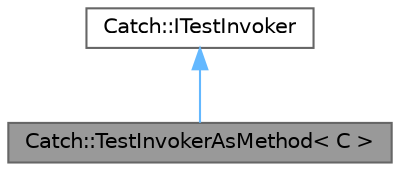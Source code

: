 digraph "Catch::TestInvokerAsMethod&lt; C &gt;"
{
 // LATEX_PDF_SIZE
  bgcolor="transparent";
  edge [fontname=Helvetica,fontsize=10,labelfontname=Helvetica,labelfontsize=10];
  node [fontname=Helvetica,fontsize=10,shape=box,height=0.2,width=0.4];
  Node1 [id="Node000001",label="Catch::TestInvokerAsMethod\< C \>",height=0.2,width=0.4,color="gray40", fillcolor="grey60", style="filled", fontcolor="black",tooltip=" "];
  Node2 -> Node1 [id="edge1_Node000001_Node000002",dir="back",color="steelblue1",style="solid",tooltip=" "];
  Node2 [id="Node000002",label="Catch::ITestInvoker",height=0.2,width=0.4,color="gray40", fillcolor="white", style="filled",URL="$struct_catch_1_1_i_test_invoker.html",tooltip=" "];
}
